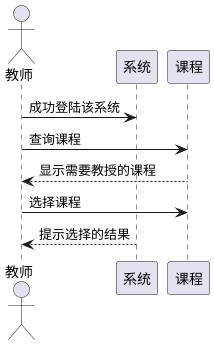@startuml
actor 教师

教师 ->系统:成功登陆该系统
教师-> 课程: 查询课程
课程-->教师: 显示需要教授的课程
教师->课程 :选择课程
系统-->教师:提示选择的结果

@enduml